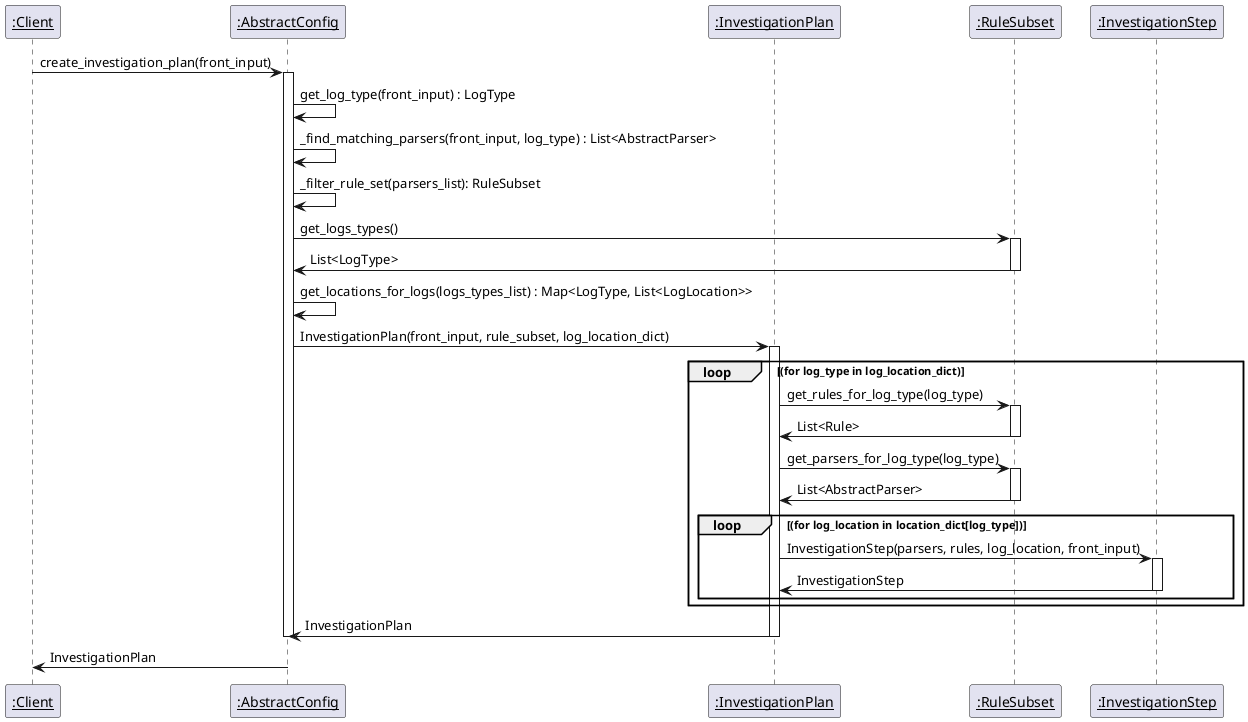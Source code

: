 @startuml
participant "<u>:Client" as Client
participant "<u>:AbstractConfig" as AbstractConfig
participant "<u>:InvestigationPlan" as InvestigationPlan
participant "<u>:RuleSubset" as RuleSubset
participant "<u>:InvestigationStep" as InvestigationStep

Client -> AbstractConfig : create_investigation_plan(front_input)
activate AbstractConfig
AbstractConfig -> AbstractConfig : get_log_type(front_input) : LogType
AbstractConfig -> AbstractConfig : _find_matching_parsers(front_input, log_type) : List<AbstractParser>
AbstractConfig -> AbstractConfig : _filter_rule_set(parsers_list): RuleSubset
AbstractConfig -> RuleSubset : get_logs_types()
activate RuleSubset
RuleSubset -> AbstractConfig : List<LogType>
deactivate RuleSubset
AbstractConfig -> AbstractConfig : get_locations_for_logs(logs_types_list) : Map<LogType, List<LogLocation>> 
AbstractConfig -> InvestigationPlan :  InvestigationPlan(front_input, rule_subset, log_location_dict)
activate InvestigationPlan
loop (for log_type in log_location_dict)
        InvestigationPlan -> RuleSubset : get_rules_for_log_type(log_type)
        activate RuleSubset
        RuleSubset -> InvestigationPlan : List<Rule>
        deactivate RuleSubset
        InvestigationPlan -> RuleSubset : get_parsers_for_log_type(log_type)
        activate RuleSubset
        RuleSubset -> InvestigationPlan : List<AbstractParser>
        deactivate RuleSubset
        loop (for log_location in location_dict[log_type])
                InvestigationPlan -> InvestigationStep: InvestigationStep(parsers, rules, log_location, front_input)
                activate InvestigationStep
                InvestigationPlan <- InvestigationStep: InvestigationStep
                deactivate InvestigationStep
        end
end
InvestigationPlan -> AbstractConfig : InvestigationPlan
deactivate InvestigationPlan
deactivate AbstractConfig
Client <- AbstractConfig : InvestigationPlan
@enduml